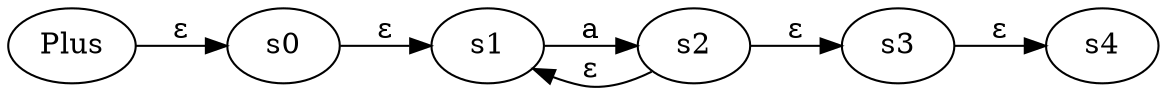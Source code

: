 digraph ATN {
  rankdir=LR;

  Plus -> s0 [label="ε"]
  s0 -> s1 [label="ε"]
  s1 -> s2 [label="a"]
  s2 -> s1 [label="ε"]
  s2 -> s3 [label="ε"]
  s3 -> s4 [label="ε"]
}